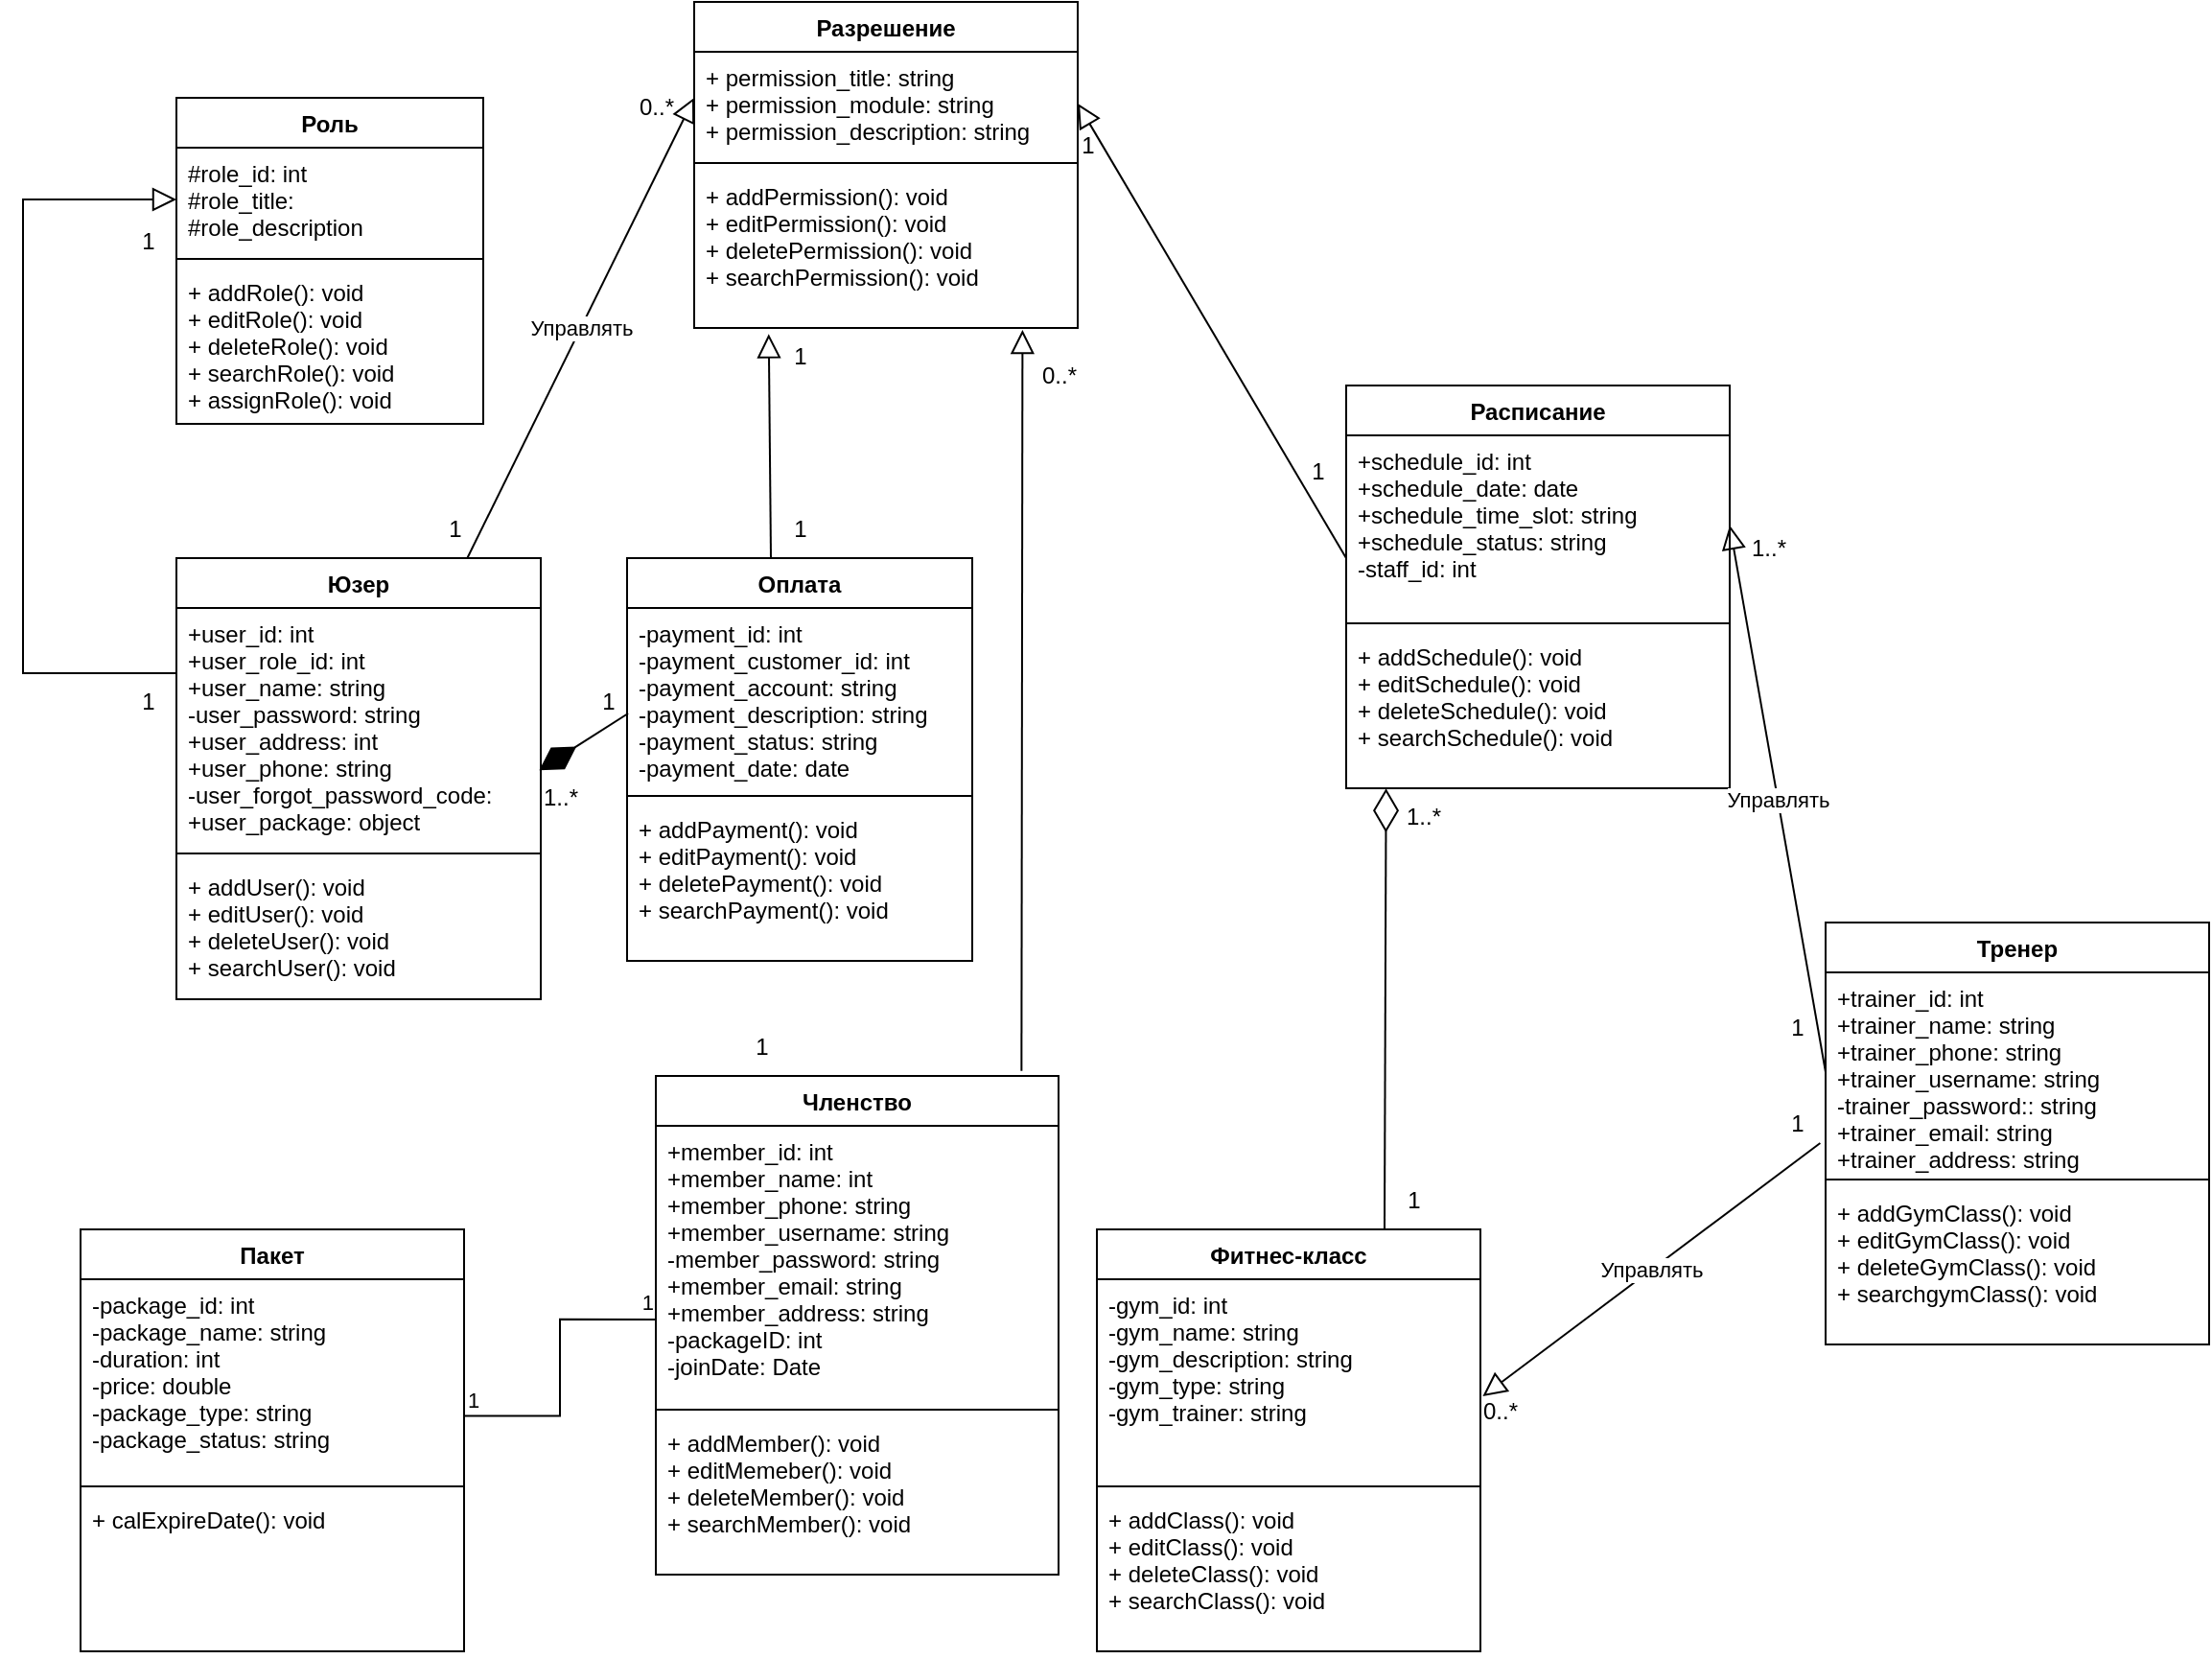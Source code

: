 <mxfile version="20.6.0" type="github" pages="2">
  <diagram id="WYeUHidmFiiZNaIuLNMJ" name="Class Diagram">
    <mxGraphModel dx="1038" dy="617" grid="1" gridSize="10" guides="1" tooltips="1" connect="1" arrows="1" fold="1" page="1" pageScale="1" pageWidth="1200" pageHeight="1000" math="0" shadow="0">
      <root>
        <mxCell id="0" />
        <mxCell id="1" parent="0" />
        <mxCell id="-pLYyJbbYM-8aUXMgN09-1" value="Роль" style="swimlane;fontStyle=1;align=center;verticalAlign=top;childLayout=stackLayout;horizontal=1;startSize=26;horizontalStack=0;resizeParent=1;resizeParentMax=0;resizeLast=0;collapsible=1;marginBottom=0;" parent="1" vertex="1">
          <mxGeometry x="120" y="100" width="160" height="170" as="geometry" />
        </mxCell>
        <mxCell id="-pLYyJbbYM-8aUXMgN09-2" value="#role_id: int&#xa;#role_title:&#xa;#role_description&#xa;" style="text;strokeColor=none;fillColor=none;align=left;verticalAlign=top;spacingLeft=4;spacingRight=4;overflow=hidden;rotatable=0;points=[[0,0.5],[1,0.5]];portConstraint=eastwest;" parent="-pLYyJbbYM-8aUXMgN09-1" vertex="1">
          <mxGeometry y="26" width="160" height="54" as="geometry" />
        </mxCell>
        <mxCell id="-pLYyJbbYM-8aUXMgN09-3" value="" style="line;strokeWidth=1;fillColor=none;align=left;verticalAlign=middle;spacingTop=-1;spacingLeft=3;spacingRight=3;rotatable=0;labelPosition=right;points=[];portConstraint=eastwest;strokeColor=inherit;" parent="-pLYyJbbYM-8aUXMgN09-1" vertex="1">
          <mxGeometry y="80" width="160" height="8" as="geometry" />
        </mxCell>
        <mxCell id="-pLYyJbbYM-8aUXMgN09-4" value="+ addRole(): void&#xa;+ editRole(): void&#xa;+ deleteRole(): void&#xa;+ searchRole(): void&#xa;+ assignRole(): void" style="text;strokeColor=none;fillColor=none;align=left;verticalAlign=top;spacingLeft=4;spacingRight=4;overflow=hidden;rotatable=0;points=[[0,0.5],[1,0.5]];portConstraint=eastwest;" parent="-pLYyJbbYM-8aUXMgN09-1" vertex="1">
          <mxGeometry y="88" width="160" height="82" as="geometry" />
        </mxCell>
        <mxCell id="-pLYyJbbYM-8aUXMgN09-5" value="Разрешение" style="swimlane;fontStyle=1;align=center;verticalAlign=top;childLayout=stackLayout;horizontal=1;startSize=26;horizontalStack=0;resizeParent=1;resizeParentMax=0;resizeLast=0;collapsible=1;marginBottom=0;" parent="1" vertex="1">
          <mxGeometry x="390" y="50" width="200" height="170" as="geometry" />
        </mxCell>
        <mxCell id="-pLYyJbbYM-8aUXMgN09-6" value="+ permission_title: string&#xa;+ permission_module: string&#xa;+ permission_description: string&#xa;" style="text;strokeColor=none;fillColor=none;align=left;verticalAlign=top;spacingLeft=4;spacingRight=4;overflow=hidden;rotatable=0;points=[[0,0.5],[1,0.5]];portConstraint=eastwest;" parent="-pLYyJbbYM-8aUXMgN09-5" vertex="1">
          <mxGeometry y="26" width="200" height="54" as="geometry" />
        </mxCell>
        <mxCell id="-pLYyJbbYM-8aUXMgN09-7" value="" style="line;strokeWidth=1;fillColor=none;align=left;verticalAlign=middle;spacingTop=-1;spacingLeft=3;spacingRight=3;rotatable=0;labelPosition=right;points=[];portConstraint=eastwest;strokeColor=inherit;" parent="-pLYyJbbYM-8aUXMgN09-5" vertex="1">
          <mxGeometry y="80" width="200" height="8" as="geometry" />
        </mxCell>
        <mxCell id="-pLYyJbbYM-8aUXMgN09-8" value="+ addPermission(): void&#xa;+ editPermission(): void&#xa;+ deletePermission(): void&#xa;+ searchPermission(): void" style="text;strokeColor=none;fillColor=none;align=left;verticalAlign=top;spacingLeft=4;spacingRight=4;overflow=hidden;rotatable=0;points=[[0,0.5],[1,0.5]];portConstraint=eastwest;" parent="-pLYyJbbYM-8aUXMgN09-5" vertex="1">
          <mxGeometry y="88" width="200" height="82" as="geometry" />
        </mxCell>
        <mxCell id="-pLYyJbbYM-8aUXMgN09-11" value="Управлять" style="endArrow=block;endFill=0;html=1;rounded=0;entryX=0;entryY=0.5;entryDx=0;entryDy=0;endSize=10;" parent="1" source="-pLYyJbbYM-8aUXMgN09-13" edge="1">
          <mxGeometry width="160" relative="1" as="geometry">
            <mxPoint x="310" y="450" as="sourcePoint" />
            <mxPoint x="390" y="100" as="targetPoint" />
            <Array as="points" />
          </mxGeometry>
        </mxCell>
        <mxCell id="-pLYyJbbYM-8aUXMgN09-13" value="Юзер" style="swimlane;fontStyle=1;align=center;verticalAlign=top;childLayout=stackLayout;horizontal=1;startSize=26;horizontalStack=0;resizeParent=1;resizeParentMax=0;resizeLast=0;collapsible=1;marginBottom=0;" parent="1" vertex="1">
          <mxGeometry x="120" y="340" width="190" height="230" as="geometry" />
        </mxCell>
        <mxCell id="-pLYyJbbYM-8aUXMgN09-14" value="+user_id: int&#xa;+user_role_id: int&#xa;+user_name: string&#xa;-user_password: string&#xa;+user_address: int&#xa;+user_phone: string&#xa;-user_forgot_password_code: &#xa;+user_package: object&#xa;" style="text;strokeColor=none;fillColor=none;align=left;verticalAlign=top;spacingLeft=4;spacingRight=4;overflow=hidden;rotatable=0;points=[[0,0.5],[1,0.5]];portConstraint=eastwest;" parent="-pLYyJbbYM-8aUXMgN09-13" vertex="1">
          <mxGeometry y="26" width="190" height="124" as="geometry" />
        </mxCell>
        <mxCell id="-pLYyJbbYM-8aUXMgN09-12" value="" style="endArrow=block;endFill=0;html=1;rounded=0;exitX=1;exitY=0.5;exitDx=0;exitDy=0;entryX=0;entryY=0.5;entryDx=0;entryDy=0;endSize=10;" parent="-pLYyJbbYM-8aUXMgN09-13" target="-pLYyJbbYM-8aUXMgN09-2" edge="1">
          <mxGeometry width="160" relative="1" as="geometry">
            <mxPoint y="60" as="sourcePoint" />
            <mxPoint x="100" y="-70" as="targetPoint" />
            <Array as="points">
              <mxPoint x="-80" y="60" />
              <mxPoint x="-80" y="-187" />
            </Array>
          </mxGeometry>
        </mxCell>
        <mxCell id="-pLYyJbbYM-8aUXMgN09-15" value="" style="line;strokeWidth=1;fillColor=none;align=left;verticalAlign=middle;spacingTop=-1;spacingLeft=3;spacingRight=3;rotatable=0;labelPosition=right;points=[];portConstraint=eastwest;strokeColor=inherit;" parent="-pLYyJbbYM-8aUXMgN09-13" vertex="1">
          <mxGeometry y="150" width="190" height="8" as="geometry" />
        </mxCell>
        <mxCell id="-pLYyJbbYM-8aUXMgN09-16" value="+ addUser(): void&#xa;+ editUser(): void&#xa;+ deleteUser(): void&#xa;+ searchUser(): void" style="text;strokeColor=none;fillColor=none;align=left;verticalAlign=top;spacingLeft=4;spacingRight=4;overflow=hidden;rotatable=0;points=[[0,0.5],[1,0.5]];portConstraint=eastwest;" parent="-pLYyJbbYM-8aUXMgN09-13" vertex="1">
          <mxGeometry y="158" width="190" height="72" as="geometry" />
        </mxCell>
        <mxCell id="NXQbgoOT6J30_Qj2V6Mh-7" value="Членство" style="swimlane;fontStyle=1;align=center;verticalAlign=top;childLayout=stackLayout;horizontal=1;startSize=26;horizontalStack=0;resizeParent=1;resizeParentMax=0;resizeLast=0;collapsible=1;marginBottom=0;" parent="1" vertex="1">
          <mxGeometry x="370" y="610" width="210" height="260" as="geometry" />
        </mxCell>
        <mxCell id="NXQbgoOT6J30_Qj2V6Mh-8" value="+member_id: int&#xa;+member_name: int&#xa;+member_phone: string&#xa;+member_username: string&#xa;-member_password: string&#xa;+member_email: string&#xa;+member_address: string &#xa;-packageID: int&#xa;-joinDate: Date" style="text;strokeColor=none;fillColor=none;align=left;verticalAlign=top;spacingLeft=4;spacingRight=4;overflow=hidden;rotatable=0;points=[[0,0.5],[1,0.5]];portConstraint=eastwest;" parent="NXQbgoOT6J30_Qj2V6Mh-7" vertex="1">
          <mxGeometry y="26" width="210" height="144" as="geometry" />
        </mxCell>
        <mxCell id="NXQbgoOT6J30_Qj2V6Mh-9" value="" style="line;strokeWidth=1;fillColor=none;align=left;verticalAlign=middle;spacingTop=-1;spacingLeft=3;spacingRight=3;rotatable=0;labelPosition=right;points=[];portConstraint=eastwest;strokeColor=inherit;" parent="NXQbgoOT6J30_Qj2V6Mh-7" vertex="1">
          <mxGeometry y="170" width="210" height="8" as="geometry" />
        </mxCell>
        <mxCell id="NXQbgoOT6J30_Qj2V6Mh-10" value="+ addMember(): void&#xa;+ editMemeber(): void&#xa;+ deleteMember(): void&#xa;+ searchMember(): void" style="text;strokeColor=none;fillColor=none;align=left;verticalAlign=top;spacingLeft=4;spacingRight=4;overflow=hidden;rotatable=0;points=[[0,0.5],[1,0.5]];portConstraint=eastwest;" parent="NXQbgoOT6J30_Qj2V6Mh-7" vertex="1">
          <mxGeometry y="178" width="210" height="82" as="geometry" />
        </mxCell>
        <mxCell id="NXQbgoOT6J30_Qj2V6Mh-12" value="Пакет" style="swimlane;fontStyle=1;align=center;verticalAlign=top;childLayout=stackLayout;horizontal=1;startSize=26;horizontalStack=0;resizeParent=1;resizeParentMax=0;resizeLast=0;collapsible=1;marginBottom=0;" parent="1" vertex="1">
          <mxGeometry x="70" y="690" width="200" height="220" as="geometry" />
        </mxCell>
        <mxCell id="NXQbgoOT6J30_Qj2V6Mh-13" value="-package_id: int&#xa;-package_name: string&#xa;-duration: int&#xa;-price: double&#xa;-package_type: string&#xa;-package_status: string" style="text;strokeColor=none;fillColor=none;align=left;verticalAlign=top;spacingLeft=4;spacingRight=4;overflow=hidden;rotatable=0;points=[[0,0.5],[1,0.5]];portConstraint=eastwest;" parent="NXQbgoOT6J30_Qj2V6Mh-12" vertex="1">
          <mxGeometry y="26" width="200" height="104" as="geometry" />
        </mxCell>
        <mxCell id="NXQbgoOT6J30_Qj2V6Mh-14" value="" style="line;strokeWidth=1;fillColor=none;align=left;verticalAlign=middle;spacingTop=-1;spacingLeft=3;spacingRight=3;rotatable=0;labelPosition=right;points=[];portConstraint=eastwest;strokeColor=inherit;" parent="NXQbgoOT6J30_Qj2V6Mh-12" vertex="1">
          <mxGeometry y="130" width="200" height="8" as="geometry" />
        </mxCell>
        <mxCell id="NXQbgoOT6J30_Qj2V6Mh-15" value="+ calExpireDate(): void" style="text;strokeColor=none;fillColor=none;align=left;verticalAlign=top;spacingLeft=4;spacingRight=4;overflow=hidden;rotatable=0;points=[[0,0.5],[1,0.5]];portConstraint=eastwest;" parent="NXQbgoOT6J30_Qj2V6Mh-12" vertex="1">
          <mxGeometry y="138" width="200" height="82" as="geometry" />
        </mxCell>
        <mxCell id="NXQbgoOT6J30_Qj2V6Mh-17" value="" style="endArrow=none;html=1;edgeStyle=orthogonalEdgeStyle;rounded=0;exitX=1;exitY=0.685;exitDx=0;exitDy=0;exitPerimeter=0;entryX=-0.002;entryY=0.701;entryDx=0;entryDy=0;entryPerimeter=0;" parent="1" source="NXQbgoOT6J30_Qj2V6Mh-13" target="NXQbgoOT6J30_Qj2V6Mh-8" edge="1">
          <mxGeometry relative="1" as="geometry">
            <mxPoint x="300" y="750" as="sourcePoint" />
            <mxPoint x="460" y="750" as="targetPoint" />
          </mxGeometry>
        </mxCell>
        <mxCell id="NXQbgoOT6J30_Qj2V6Mh-18" value="1" style="edgeLabel;resizable=0;html=1;align=left;verticalAlign=bottom;" parent="NXQbgoOT6J30_Qj2V6Mh-17" connectable="0" vertex="1">
          <mxGeometry x="-1" relative="1" as="geometry" />
        </mxCell>
        <mxCell id="NXQbgoOT6J30_Qj2V6Mh-19" value="1" style="edgeLabel;resizable=0;html=1;align=right;verticalAlign=bottom;" parent="NXQbgoOT6J30_Qj2V6Mh-17" connectable="0" vertex="1">
          <mxGeometry x="1" relative="1" as="geometry" />
        </mxCell>
        <mxCell id="NXQbgoOT6J30_Qj2V6Mh-20" value="" style="endArrow=block;endFill=0;html=1;rounded=0;exitX=0.908;exitY=-0.01;exitDx=0;exitDy=0;entryX=0.856;entryY=1.012;entryDx=0;entryDy=0;entryPerimeter=0;exitPerimeter=0;endSize=10;" parent="1" source="NXQbgoOT6J30_Qj2V6Mh-7" target="-pLYyJbbYM-8aUXMgN09-8" edge="1">
          <mxGeometry width="160" relative="1" as="geometry">
            <mxPoint x="360" y="450" as="sourcePoint" />
            <mxPoint x="520" y="450" as="targetPoint" />
          </mxGeometry>
        </mxCell>
        <mxCell id="NXQbgoOT6J30_Qj2V6Mh-21" value="Расписание" style="swimlane;fontStyle=1;align=center;verticalAlign=top;childLayout=stackLayout;horizontal=1;startSize=26;horizontalStack=0;resizeParent=1;resizeParentMax=0;resizeLast=0;collapsible=1;marginBottom=0;" parent="1" vertex="1">
          <mxGeometry x="730" y="250" width="200" height="210" as="geometry" />
        </mxCell>
        <mxCell id="NXQbgoOT6J30_Qj2V6Mh-22" value="+schedule_id: int&#xa;+schedule_date: date&#xa;+schedule_time_slot: string&#xa;+schedule_status: string&#xa;-staff_id: int" style="text;strokeColor=none;fillColor=none;align=left;verticalAlign=top;spacingLeft=4;spacingRight=4;overflow=hidden;rotatable=0;points=[[0,0.5],[1,0.5]];portConstraint=eastwest;" parent="NXQbgoOT6J30_Qj2V6Mh-21" vertex="1">
          <mxGeometry y="26" width="200" height="94" as="geometry" />
        </mxCell>
        <mxCell id="NXQbgoOT6J30_Qj2V6Mh-23" value="" style="line;strokeWidth=1;fillColor=none;align=left;verticalAlign=middle;spacingTop=-1;spacingLeft=3;spacingRight=3;rotatable=0;labelPosition=right;points=[];portConstraint=eastwest;strokeColor=inherit;" parent="NXQbgoOT6J30_Qj2V6Mh-21" vertex="1">
          <mxGeometry y="120" width="200" height="8" as="geometry" />
        </mxCell>
        <mxCell id="NXQbgoOT6J30_Qj2V6Mh-24" value="+ addSchedule(): void&#xa;+ editSchedule(): void&#xa;+ deleteSchedule(): void&#xa;+ searchSchedule(): void" style="text;strokeColor=none;fillColor=none;align=left;verticalAlign=top;spacingLeft=4;spacingRight=4;overflow=hidden;rotatable=0;points=[[0,0.5],[1,0.5]];portConstraint=eastwest;" parent="NXQbgoOT6J30_Qj2V6Mh-21" vertex="1">
          <mxGeometry y="128" width="200" height="82" as="geometry" />
        </mxCell>
        <mxCell id="NXQbgoOT6J30_Qj2V6Mh-30" value="Фитнес-класс" style="swimlane;fontStyle=1;align=center;verticalAlign=top;childLayout=stackLayout;horizontal=1;startSize=26;horizontalStack=0;resizeParent=1;resizeParentMax=0;resizeLast=0;collapsible=1;marginBottom=0;" parent="1" vertex="1">
          <mxGeometry x="600" y="690" width="200" height="220" as="geometry" />
        </mxCell>
        <mxCell id="NXQbgoOT6J30_Qj2V6Mh-31" value="-gym_id: int&#xa;-gym_name: string&#xa;-gym_description: string&#xa;-gym_type: string&#xa;-gym_trainer: string" style="text;strokeColor=none;fillColor=none;align=left;verticalAlign=top;spacingLeft=4;spacingRight=4;overflow=hidden;rotatable=0;points=[[0,0.5],[1,0.5]];portConstraint=eastwest;" parent="NXQbgoOT6J30_Qj2V6Mh-30" vertex="1">
          <mxGeometry y="26" width="200" height="104" as="geometry" />
        </mxCell>
        <mxCell id="NXQbgoOT6J30_Qj2V6Mh-32" value="" style="line;strokeWidth=1;fillColor=none;align=left;verticalAlign=middle;spacingTop=-1;spacingLeft=3;spacingRight=3;rotatable=0;labelPosition=right;points=[];portConstraint=eastwest;strokeColor=inherit;" parent="NXQbgoOT6J30_Qj2V6Mh-30" vertex="1">
          <mxGeometry y="130" width="200" height="8" as="geometry" />
        </mxCell>
        <mxCell id="NXQbgoOT6J30_Qj2V6Mh-33" value="+ addClass(): void&#xa;+ editClass(): void&#xa;+ deleteClass(): void&#xa;+ searchClass(): void" style="text;strokeColor=none;fillColor=none;align=left;verticalAlign=top;spacingLeft=4;spacingRight=4;overflow=hidden;rotatable=0;points=[[0,0.5],[1,0.5]];portConstraint=eastwest;" parent="NXQbgoOT6J30_Qj2V6Mh-30" vertex="1">
          <mxGeometry y="138" width="200" height="82" as="geometry" />
        </mxCell>
        <mxCell id="NXQbgoOT6J30_Qj2V6Mh-35" value="Оплата" style="swimlane;fontStyle=1;align=center;verticalAlign=top;childLayout=stackLayout;horizontal=1;startSize=26;horizontalStack=0;resizeParent=1;resizeParentMax=0;resizeLast=0;collapsible=1;marginBottom=0;" parent="1" vertex="1">
          <mxGeometry x="355" y="340" width="180" height="210" as="geometry" />
        </mxCell>
        <mxCell id="NXQbgoOT6J30_Qj2V6Mh-36" value="-payment_id: int&#xa;-payment_customer_id: int&#xa;-payment_account: string&#xa;-payment_description: string&#xa;-payment_status: string&#xa;-payment_date: date" style="text;strokeColor=none;fillColor=none;align=left;verticalAlign=top;spacingLeft=4;spacingRight=4;overflow=hidden;rotatable=0;points=[[0,0.5],[1,0.5]];portConstraint=eastwest;" parent="NXQbgoOT6J30_Qj2V6Mh-35" vertex="1">
          <mxGeometry y="26" width="180" height="94" as="geometry" />
        </mxCell>
        <mxCell id="NXQbgoOT6J30_Qj2V6Mh-37" value="" style="line;strokeWidth=1;fillColor=none;align=left;verticalAlign=middle;spacingTop=-1;spacingLeft=3;spacingRight=3;rotatable=0;labelPosition=right;points=[];portConstraint=eastwest;strokeColor=inherit;" parent="NXQbgoOT6J30_Qj2V6Mh-35" vertex="1">
          <mxGeometry y="120" width="180" height="8" as="geometry" />
        </mxCell>
        <mxCell id="NXQbgoOT6J30_Qj2V6Mh-38" value="+ addPayment(): void&#xa;+ editPayment(): void&#xa;+ deletePayment(): void&#xa;+ searchPayment(): void" style="text;strokeColor=none;fillColor=none;align=left;verticalAlign=top;spacingLeft=4;spacingRight=4;overflow=hidden;rotatable=0;points=[[0,0.5],[1,0.5]];portConstraint=eastwest;" parent="NXQbgoOT6J30_Qj2V6Mh-35" vertex="1">
          <mxGeometry y="128" width="180" height="82" as="geometry" />
        </mxCell>
        <mxCell id="NXQbgoOT6J30_Qj2V6Mh-39" value="" style="endArrow=block;endFill=0;html=1;rounded=0;entryX=1;entryY=0.5;entryDx=0;entryDy=0;exitX=0;exitY=0.681;exitDx=0;exitDy=0;exitPerimeter=0;endSize=10;" parent="1" source="NXQbgoOT6J30_Qj2V6Mh-22" target="-pLYyJbbYM-8aUXMgN09-6" edge="1">
          <mxGeometry width="160" relative="1" as="geometry">
            <mxPoint x="710" y="200" as="sourcePoint" />
            <mxPoint x="640" y="350" as="targetPoint" />
          </mxGeometry>
        </mxCell>
        <mxCell id="NXQbgoOT6J30_Qj2V6Mh-40" value="Тренер" style="swimlane;fontStyle=1;align=center;verticalAlign=top;childLayout=stackLayout;horizontal=1;startSize=26;horizontalStack=0;resizeParent=1;resizeParentMax=0;resizeLast=0;collapsible=1;marginBottom=0;" parent="1" vertex="1">
          <mxGeometry x="980" y="530" width="200" height="220" as="geometry" />
        </mxCell>
        <mxCell id="NXQbgoOT6J30_Qj2V6Mh-41" value="+trainer_id: int&#xa;+trainer_name: string&#xa;+trainer_phone: string&#xa;+trainer_username: string&#xa;-trainer_password:: string&#xa;+trainer_email: string&#xa;+trainer_address: string" style="text;strokeColor=none;fillColor=none;align=left;verticalAlign=top;spacingLeft=4;spacingRight=4;overflow=hidden;rotatable=0;points=[[0,0.5],[1,0.5]];portConstraint=eastwest;" parent="NXQbgoOT6J30_Qj2V6Mh-40" vertex="1">
          <mxGeometry y="26" width="200" height="104" as="geometry" />
        </mxCell>
        <mxCell id="NXQbgoOT6J30_Qj2V6Mh-42" value="" style="line;strokeWidth=1;fillColor=none;align=left;verticalAlign=middle;spacingTop=-1;spacingLeft=3;spacingRight=3;rotatable=0;labelPosition=right;points=[];portConstraint=eastwest;strokeColor=inherit;" parent="NXQbgoOT6J30_Qj2V6Mh-40" vertex="1">
          <mxGeometry y="130" width="200" height="8" as="geometry" />
        </mxCell>
        <mxCell id="NXQbgoOT6J30_Qj2V6Mh-43" value="+ addGymClass(): void&#xa;+ editGymClass(): void&#xa;+ deleteGymClass(): void&#xa;+ searchgymClass(): void" style="text;strokeColor=none;fillColor=none;align=left;verticalAlign=top;spacingLeft=4;spacingRight=4;overflow=hidden;rotatable=0;points=[[0,0.5],[1,0.5]];portConstraint=eastwest;" parent="NXQbgoOT6J30_Qj2V6Mh-40" vertex="1">
          <mxGeometry y="138" width="200" height="82" as="geometry" />
        </mxCell>
        <mxCell id="NXQbgoOT6J30_Qj2V6Mh-44" value="Управлять" style="endArrow=block;endFill=0;html=1;rounded=0;exitX=0;exitY=0.5;exitDx=0;exitDy=0;endSize=10;entryX=1;entryY=0.5;entryDx=0;entryDy=0;" parent="1" source="NXQbgoOT6J30_Qj2V6Mh-41" target="NXQbgoOT6J30_Qj2V6Mh-22" edge="1">
          <mxGeometry width="160" relative="1" as="geometry">
            <mxPoint x="470" y="650" as="sourcePoint" />
            <mxPoint x="940" y="320" as="targetPoint" />
          </mxGeometry>
        </mxCell>
        <mxCell id="NXQbgoOT6J30_Qj2V6Mh-45" value="Управлять" style="endArrow=block;endFill=0;html=1;rounded=0;exitX=-0.014;exitY=0.856;exitDx=0;exitDy=0;exitPerimeter=0;entryX=1.006;entryY=0.587;entryDx=0;entryDy=0;entryPerimeter=0;endSize=10;" parent="1" source="NXQbgoOT6J30_Qj2V6Mh-41" target="NXQbgoOT6J30_Qj2V6Mh-31" edge="1">
          <mxGeometry width="160" relative="1" as="geometry">
            <mxPoint x="470" y="650" as="sourcePoint" />
            <mxPoint x="630" y="650" as="targetPoint" />
          </mxGeometry>
        </mxCell>
        <mxCell id="NXQbgoOT6J30_Qj2V6Mh-46" value="1" style="text;html=1;resizable=0;autosize=1;align=center;verticalAlign=middle;points=[];fillColor=none;strokeColor=none;rounded=0;" parent="1" vertex="1">
          <mxGeometry x="950" y="570" width="30" height="30" as="geometry" />
        </mxCell>
        <mxCell id="NXQbgoOT6J30_Qj2V6Mh-47" value="0..*" style="text;html=1;resizable=0;autosize=1;align=center;verticalAlign=middle;points=[];fillColor=none;strokeColor=none;rounded=0;" parent="1" vertex="1">
          <mxGeometry x="790" y="770" width="40" height="30" as="geometry" />
        </mxCell>
        <mxCell id="NXQbgoOT6J30_Qj2V6Mh-48" value="1" style="text;html=1;resizable=0;autosize=1;align=center;verticalAlign=middle;points=[];fillColor=none;strokeColor=none;rounded=0;" parent="1" vertex="1">
          <mxGeometry x="950" y="620" width="30" height="30" as="geometry" />
        </mxCell>
        <mxCell id="NXQbgoOT6J30_Qj2V6Mh-49" value="1..*" style="text;html=1;resizable=0;autosize=1;align=center;verticalAlign=middle;points=[];fillColor=none;strokeColor=none;rounded=0;" parent="1" vertex="1">
          <mxGeometry x="930" y="320" width="40" height="30" as="geometry" />
        </mxCell>
        <mxCell id="NXQbgoOT6J30_Qj2V6Mh-50" value="1" style="text;html=1;resizable=0;autosize=1;align=center;verticalAlign=middle;points=[];fillColor=none;strokeColor=none;rounded=0;" parent="1" vertex="1">
          <mxGeometry x="750" y="660" width="30" height="30" as="geometry" />
        </mxCell>
        <mxCell id="NXQbgoOT6J30_Qj2V6Mh-51" value="1..*" style="text;html=1;resizable=0;autosize=1;align=center;verticalAlign=middle;points=[];fillColor=none;strokeColor=none;rounded=0;" parent="1" vertex="1">
          <mxGeometry x="750" y="460" width="40" height="30" as="geometry" />
        </mxCell>
        <mxCell id="NXQbgoOT6J30_Qj2V6Mh-52" value="1" style="text;html=1;resizable=0;autosize=1;align=center;verticalAlign=middle;points=[];fillColor=none;strokeColor=none;rounded=0;" parent="1" vertex="1">
          <mxGeometry x="250" y="310" width="30" height="30" as="geometry" />
        </mxCell>
        <mxCell id="NXQbgoOT6J30_Qj2V6Mh-53" value="0..*" style="text;html=1;resizable=0;autosize=1;align=center;verticalAlign=middle;points=[];fillColor=none;strokeColor=none;rounded=0;" parent="1" vertex="1">
          <mxGeometry x="350" y="90" width="40" height="30" as="geometry" />
        </mxCell>
        <mxCell id="NXQbgoOT6J30_Qj2V6Mh-54" value="1" style="text;html=1;resizable=0;autosize=1;align=center;verticalAlign=middle;points=[];fillColor=none;strokeColor=none;rounded=0;" parent="1" vertex="1">
          <mxGeometry x="90" y="400" width="30" height="30" as="geometry" />
        </mxCell>
        <mxCell id="NXQbgoOT6J30_Qj2V6Mh-55" value="1" style="text;html=1;resizable=0;autosize=1;align=center;verticalAlign=middle;points=[];fillColor=none;strokeColor=none;rounded=0;" parent="1" vertex="1">
          <mxGeometry x="90" y="160" width="30" height="30" as="geometry" />
        </mxCell>
        <mxCell id="NXQbgoOT6J30_Qj2V6Mh-56" value="1" style="text;html=1;resizable=0;autosize=1;align=center;verticalAlign=middle;points=[];fillColor=none;strokeColor=none;rounded=0;" parent="1" vertex="1">
          <mxGeometry x="410" y="580" width="30" height="30" as="geometry" />
        </mxCell>
        <mxCell id="NXQbgoOT6J30_Qj2V6Mh-57" value="1" style="text;html=1;resizable=0;autosize=1;align=center;verticalAlign=middle;points=[];fillColor=none;strokeColor=none;rounded=0;" parent="1" vertex="1">
          <mxGeometry x="430" y="310" width="30" height="30" as="geometry" />
        </mxCell>
        <mxCell id="NXQbgoOT6J30_Qj2V6Mh-58" value="0..*" style="text;html=1;resizable=0;autosize=1;align=center;verticalAlign=middle;points=[];fillColor=none;strokeColor=none;rounded=0;" parent="1" vertex="1">
          <mxGeometry x="560" y="230" width="40" height="30" as="geometry" />
        </mxCell>
        <mxCell id="NXQbgoOT6J30_Qj2V6Mh-59" value="1" style="text;html=1;resizable=0;autosize=1;align=center;verticalAlign=middle;points=[];fillColor=none;strokeColor=none;rounded=0;" parent="1" vertex="1">
          <mxGeometry x="700" y="280" width="30" height="30" as="geometry" />
        </mxCell>
        <mxCell id="NXQbgoOT6J30_Qj2V6Mh-60" value="1" style="text;html=1;resizable=0;autosize=1;align=center;verticalAlign=middle;points=[];fillColor=none;strokeColor=none;rounded=0;" parent="1" vertex="1">
          <mxGeometry x="580" y="110" width="30" height="30" as="geometry" />
        </mxCell>
        <mxCell id="NXQbgoOT6J30_Qj2V6Mh-61" value="" style="endArrow=diamondThin;endFill=0;html=1;rounded=0;exitX=0.75;exitY=0;exitDx=0;exitDy=0;endSize=20;entryX=0.104;entryY=1.002;entryDx=0;entryDy=0;entryPerimeter=0;" parent="1" source="NXQbgoOT6J30_Qj2V6Mh-30" target="NXQbgoOT6J30_Qj2V6Mh-24" edge="1">
          <mxGeometry width="160" relative="1" as="geometry">
            <mxPoint x="480" y="550" as="sourcePoint" />
            <mxPoint x="640" y="600" as="targetPoint" />
            <Array as="points" />
          </mxGeometry>
        </mxCell>
        <mxCell id="NXQbgoOT6J30_Qj2V6Mh-63" value="" style="endArrow=diamondThin;endFill=1;endSize=20;html=1;rounded=0;entryX=0.996;entryY=0.682;entryDx=0;entryDy=0;entryPerimeter=0;exitX=0.003;exitY=0.585;exitDx=0;exitDy=0;exitPerimeter=0;" parent="1" source="NXQbgoOT6J30_Qj2V6Mh-36" target="-pLYyJbbYM-8aUXMgN09-14" edge="1">
          <mxGeometry width="160" relative="1" as="geometry">
            <mxPoint x="340" y="430" as="sourcePoint" />
            <mxPoint x="640" y="460" as="targetPoint" />
          </mxGeometry>
        </mxCell>
        <mxCell id="NXQbgoOT6J30_Qj2V6Mh-65" value="" style="endArrow=block;endFill=0;html=1;rounded=0;entryX=-0.037;entryY=0.106;entryDx=0;entryDy=0;entryPerimeter=0;endSize=10;" parent="1" target="NXQbgoOT6J30_Qj2V6Mh-66" edge="1">
          <mxGeometry width="160" relative="1" as="geometry">
            <mxPoint x="430" y="340" as="sourcePoint" />
            <mxPoint x="470" y="150" as="targetPoint" />
          </mxGeometry>
        </mxCell>
        <mxCell id="NXQbgoOT6J30_Qj2V6Mh-66" value="1" style="text;html=1;resizable=0;autosize=1;align=center;verticalAlign=middle;points=[];fillColor=none;strokeColor=none;rounded=0;" parent="1" vertex="1">
          <mxGeometry x="430" y="220" width="30" height="30" as="geometry" />
        </mxCell>
        <mxCell id="QWNaYnXoP8WtqLhafoQ0-1" value="1" style="text;html=1;resizable=0;autosize=1;align=center;verticalAlign=middle;points=[];fillColor=none;strokeColor=none;rounded=0;" parent="1" vertex="1">
          <mxGeometry x="330" y="400" width="30" height="30" as="geometry" />
        </mxCell>
        <mxCell id="QWNaYnXoP8WtqLhafoQ0-2" value="1..*" style="text;html=1;resizable=0;autosize=1;align=center;verticalAlign=middle;points=[];fillColor=none;strokeColor=none;rounded=0;" parent="1" vertex="1">
          <mxGeometry x="300" y="450" width="40" height="30" as="geometry" />
        </mxCell>
      </root>
    </mxGraphModel>
  </diagram>
  <diagram id="uwozWKPzrJn6WaG8PIqu" name="Use-case Diagram">
    <mxGraphModel dx="1483" dy="881" grid="1" gridSize="10" guides="1" tooltips="1" connect="1" arrows="1" fold="1" page="1" pageScale="1" pageWidth="1200" pageHeight="1000" math="0" shadow="0">
      <root>
        <mxCell id="0" />
        <mxCell id="1" parent="0" />
        <mxCell id="u2ZrrxIaHKpuG_xrhYa_-1" value="Системный Администратор" style="shape=umlActor;verticalLabelPosition=bottom;verticalAlign=top;html=1;fontSize=14;" parent="1" vertex="1">
          <mxGeometry x="90" y="250" width="30" height="60" as="geometry" />
        </mxCell>
        <mxCell id="u2ZrrxIaHKpuG_xrhYa_-2" value="&lt;font style=&quot;font-size: 14px;&quot;&gt;Системный Пользователь&lt;/font&gt;" style="shape=umlActor;verticalLabelPosition=bottom;verticalAlign=top;html=1;" parent="1" vertex="1">
          <mxGeometry x="90" y="570" width="30" height="60" as="geometry" />
        </mxCell>
        <mxCell id="u2ZrrxIaHKpuG_xrhYa_-8" value="&lt;font style=&quot;font-size: 14px;&quot;&gt;Gym System Management&lt;/font&gt;" style="shape=umlFrame;whiteSpace=wrap;html=1;width=110;height=40;" parent="1" vertex="1">
          <mxGeometry x="230" y="80" width="800" height="770" as="geometry" />
        </mxCell>
        <mxCell id="u2ZrrxIaHKpuG_xrhYa_-9" value="Тренер" style="shape=umlActor;verticalLabelPosition=bottom;verticalAlign=top;html=1;fontSize=14;" parent="1" vertex="1">
          <mxGeometry x="1140" y="240" width="30" height="60" as="geometry" />
        </mxCell>
        <mxCell id="u2ZrrxIaHKpuG_xrhYa_-10" value="Члены" style="shape=umlActor;verticalLabelPosition=bottom;verticalAlign=top;html=1;fontSize=14;" parent="1" vertex="1">
          <mxGeometry x="1150" y="510" width="30" height="60" as="geometry" />
        </mxCell>
        <mxCell id="u2ZrrxIaHKpuG_xrhYa_-16" value="управлять пользователями и всеми функциями приложения" style="ellipse;whiteSpace=wrap;html=1;fontSize=14;" parent="1" vertex="1">
          <mxGeometry x="280" y="160" width="250" height="50" as="geometry" />
        </mxCell>
        <mxCell id="u2ZrrxIaHKpuG_xrhYa_-17" value="управлять тренажерами и продуктами" style="ellipse;whiteSpace=wrap;html=1;fontSize=14;" parent="1" vertex="1">
          <mxGeometry x="280" y="220" width="260" height="50" as="geometry" />
        </mxCell>
        <mxCell id="u2ZrrxIaHKpuG_xrhYa_-18" value="Управлять статьями на тему фитнеса" style="ellipse;whiteSpace=wrap;html=1;fontSize=14;" parent="1" vertex="1">
          <mxGeometry x="290" y="280" width="260" height="50" as="geometry" />
        </mxCell>
        <mxCell id="u2ZrrxIaHKpuG_xrhYa_-19" value="вход и выход из системы" style="ellipse;whiteSpace=wrap;html=1;fontSize=14;" parent="1" vertex="1">
          <mxGeometry x="490" y="340" width="260" height="50" as="geometry" />
        </mxCell>
        <mxCell id="u2ZrrxIaHKpuG_xrhYa_-20" value="обновить личную информацию" style="ellipse;whiteSpace=wrap;html=1;fontSize=14;" parent="1" vertex="1">
          <mxGeometry x="490" y="400" width="260" height="50" as="geometry" />
        </mxCell>
        <mxCell id="u2ZrrxIaHKpuG_xrhYa_-21" value="проводить платежи по системе" style="ellipse;whiteSpace=wrap;html=1;fontSize=14;" parent="1" vertex="1">
          <mxGeometry x="490" y="460" width="260" height="50" as="geometry" />
        </mxCell>
        <mxCell id="u2ZrrxIaHKpuG_xrhYa_-22" value="управлять пакетом" style="ellipse;whiteSpace=wrap;html=1;fontSize=14;" parent="1" vertex="1">
          <mxGeometry x="280" y="550" width="260" height="50" as="geometry" />
        </mxCell>
        <mxCell id="u2ZrrxIaHKpuG_xrhYa_-23" value="управлять участниками в классе физкультуры" style="ellipse;whiteSpace=wrap;html=1;fontSize=14;" parent="1" vertex="1">
          <mxGeometry x="280" y="610" width="260" height="50" as="geometry" />
        </mxCell>
        <mxCell id="u2ZrrxIaHKpuG_xrhYa_-24" value="управлять всеми сменами и графиками тренажерного зала" style="ellipse;whiteSpace=wrap;html=1;fontSize=14;" parent="1" vertex="1">
          <mxGeometry x="280" y="680" width="260" height="50" as="geometry" />
        </mxCell>
        <mxCell id="u2ZrrxIaHKpuG_xrhYa_-25" value="создать расписание" style="ellipse;whiteSpace=wrap;html=1;fontSize=14;" parent="1" vertex="1">
          <mxGeometry x="750" y="160" width="260" height="50" as="geometry" />
        </mxCell>
        <mxCell id="u2ZrrxIaHKpuG_xrhYa_-26" value="создать график диеты" style="ellipse;whiteSpace=wrap;html=1;fontSize=14;" parent="1" vertex="1">
          <mxGeometry x="750" y="220" width="260" height="50" as="geometry" />
        </mxCell>
        <mxCell id="u2ZrrxIaHKpuG_xrhYa_-27" value="сделать отчет для настройки планов" style="ellipse;whiteSpace=wrap;html=1;fontSize=14;" parent="1" vertex="1">
          <mxGeometry x="750" y="280" width="260" height="50" as="geometry" />
        </mxCell>
        <mxCell id="u2ZrrxIaHKpuG_xrhYa_-28" value="найти и записаться на физкультуру" style="ellipse;whiteSpace=wrap;html=1;fontSize=14;" parent="1" vertex="1">
          <mxGeometry x="750" y="550" width="260" height="50" as="geometry" />
        </mxCell>
        <mxCell id="u2ZrrxIaHKpuG_xrhYa_-29" value="подать заявку на членство" style="ellipse;whiteSpace=wrap;html=1;fontSize=14;" parent="1" vertex="1">
          <mxGeometry x="750" y="610" width="260" height="50" as="geometry" />
        </mxCell>
        <mxCell id="u2ZrrxIaHKpuG_xrhYa_-30" value="посмотреть собственный план тренировок" style="ellipse;whiteSpace=wrap;html=1;fontSize=14;" parent="1" vertex="1">
          <mxGeometry x="760" y="670" width="260" height="50" as="geometry" />
        </mxCell>
        <mxCell id="u2ZrrxIaHKpuG_xrhYa_-31" value="&amp;lt;&amp;lt;include&amp;gt;&amp;gt;" style="endArrow=open;endSize=12;dashed=1;html=1;rounded=0;fontSize=14;entryX=0;entryY=0.5;entryDx=0;entryDy=0;" parent="1" target="u2ZrrxIaHKpuG_xrhYa_-25" edge="1">
          <mxGeometry x="-0.091" width="160" relative="1" as="geometry">
            <mxPoint x="530" y="184.5" as="sourcePoint" />
            <mxPoint x="690" y="184.5" as="targetPoint" />
            <mxPoint as="offset" />
          </mxGeometry>
        </mxCell>
        <mxCell id="u2ZrrxIaHKpuG_xrhYa_-32" value="&amp;lt;&amp;lt;include&amp;gt;&amp;gt;" style="endArrow=open;endSize=12;dashed=1;html=1;rounded=0;fontSize=14;entryX=0;entryY=0.5;entryDx=0;entryDy=0;exitX=0.987;exitY=0.66;exitDx=0;exitDy=0;exitPerimeter=0;" parent="1" source="u2ZrrxIaHKpuG_xrhYa_-16" target="u2ZrrxIaHKpuG_xrhYa_-26" edge="1">
          <mxGeometry x="-0.091" width="160" relative="1" as="geometry">
            <mxPoint x="540" y="194.5" as="sourcePoint" />
            <mxPoint x="760" y="195" as="targetPoint" />
            <mxPoint as="offset" />
          </mxGeometry>
        </mxCell>
        <mxCell id="u2ZrrxIaHKpuG_xrhYa_-33" value="&amp;lt;&amp;lt;include&amp;gt;&amp;gt;" style="endArrow=open;endSize=12;dashed=1;html=1;rounded=0;fontSize=14;entryX=0;entryY=0.5;entryDx=0;entryDy=0;exitX=0.962;exitY=0.756;exitDx=0;exitDy=0;exitPerimeter=0;" parent="1" source="u2ZrrxIaHKpuG_xrhYa_-16" target="u2ZrrxIaHKpuG_xrhYa_-27" edge="1">
          <mxGeometry x="-0.091" width="160" relative="1" as="geometry">
            <mxPoint x="550" y="204.5" as="sourcePoint" />
            <mxPoint x="770" y="205" as="targetPoint" />
            <mxPoint as="offset" />
          </mxGeometry>
        </mxCell>
        <mxCell id="pgdrck2Fgos7qRkNzWgf-1" value="" style="endArrow=none;endFill=0;endSize=12;html=1;rounded=0;fontSize=13;entryX=0;entryY=0.5;entryDx=0;entryDy=0;" edge="1" parent="1" target="u2ZrrxIaHKpuG_xrhYa_-16">
          <mxGeometry width="160" relative="1" as="geometry">
            <mxPoint x="120" y="280" as="sourcePoint" />
            <mxPoint x="280" y="220" as="targetPoint" />
          </mxGeometry>
        </mxCell>
        <mxCell id="pgdrck2Fgos7qRkNzWgf-2" value="" style="endArrow=none;endFill=0;endSize=12;html=1;rounded=0;fontSize=13;entryX=0;entryY=0.5;entryDx=0;entryDy=0;" edge="1" parent="1" target="u2ZrrxIaHKpuG_xrhYa_-17">
          <mxGeometry width="160" relative="1" as="geometry">
            <mxPoint x="120" y="280" as="sourcePoint" />
            <mxPoint x="290" y="195" as="targetPoint" />
          </mxGeometry>
        </mxCell>
        <mxCell id="pgdrck2Fgos7qRkNzWgf-3" value="extend" style="html=1;verticalAlign=bottom;endArrow=open;dashed=1;endSize=8;rounded=0;fontSize=13;exitX=0.057;exitY=0.765;exitDx=0;exitDy=0;entryX=0.945;entryY=0.76;entryDx=0;entryDy=0;entryPerimeter=0;exitPerimeter=0;" edge="1" parent="1" source="u2ZrrxIaHKpuG_xrhYa_-27" target="u2ZrrxIaHKpuG_xrhYa_-17">
          <mxGeometry relative="1" as="geometry">
            <mxPoint x="650" y="400" as="sourcePoint" />
            <mxPoint x="570" y="400" as="targetPoint" />
          </mxGeometry>
        </mxCell>
        <mxCell id="pgdrck2Fgos7qRkNzWgf-4" value="" style="endArrow=none;endFill=0;endSize=12;html=1;rounded=0;fontSize=13;entryX=0;entryY=0.5;entryDx=0;entryDy=0;" edge="1" parent="1" target="u2ZrrxIaHKpuG_xrhYa_-18">
          <mxGeometry width="160" relative="1" as="geometry">
            <mxPoint x="120" y="280" as="sourcePoint" />
            <mxPoint x="290" y="255" as="targetPoint" />
          </mxGeometry>
        </mxCell>
        <mxCell id="pgdrck2Fgos7qRkNzWgf-5" value="" style="endArrow=none;endFill=0;endSize=12;html=1;rounded=0;fontSize=13;entryX=1;entryY=0.5;entryDx=0;entryDy=0;" edge="1" parent="1" target="u2ZrrxIaHKpuG_xrhYa_-25">
          <mxGeometry width="160" relative="1" as="geometry">
            <mxPoint x="1130" y="320" as="sourcePoint" />
            <mxPoint x="300" y="265" as="targetPoint" />
          </mxGeometry>
        </mxCell>
        <mxCell id="pgdrck2Fgos7qRkNzWgf-6" value="" style="endArrow=none;endFill=0;endSize=12;html=1;rounded=0;fontSize=13;entryX=1;entryY=0.5;entryDx=0;entryDy=0;" edge="1" parent="1" target="u2ZrrxIaHKpuG_xrhYa_-26">
          <mxGeometry width="160" relative="1" as="geometry">
            <mxPoint x="1130" y="320" as="sourcePoint" />
            <mxPoint x="1000" y="190" as="targetPoint" />
          </mxGeometry>
        </mxCell>
        <mxCell id="pgdrck2Fgos7qRkNzWgf-8" value="" style="endArrow=none;endFill=0;endSize=12;html=1;rounded=0;fontSize=13;entryX=1;entryY=0.5;entryDx=0;entryDy=0;" edge="1" parent="1" target="u2ZrrxIaHKpuG_xrhYa_-27">
          <mxGeometry width="160" relative="1" as="geometry">
            <mxPoint x="1130" y="320" as="sourcePoint" />
            <mxPoint x="330" y="295" as="targetPoint" />
          </mxGeometry>
        </mxCell>
        <mxCell id="pgdrck2Fgos7qRkNzWgf-9" value="" style="endArrow=none;endFill=0;endSize=12;html=1;rounded=0;fontSize=13;entryX=0;entryY=0.5;entryDx=0;entryDy=0;" edge="1" parent="1" target="u2ZrrxIaHKpuG_xrhYa_-19">
          <mxGeometry width="160" relative="1" as="geometry">
            <mxPoint x="120" y="280" as="sourcePoint" />
            <mxPoint x="290" y="315" as="targetPoint" />
          </mxGeometry>
        </mxCell>
        <mxCell id="pgdrck2Fgos7qRkNzWgf-10" value="" style="endArrow=none;endFill=0;endSize=12;html=1;rounded=0;fontSize=13;entryX=0;entryY=0.5;entryDx=0;entryDy=0;" edge="1" parent="1" target="u2ZrrxIaHKpuG_xrhYa_-20">
          <mxGeometry width="160" relative="1" as="geometry">
            <mxPoint x="120" y="280" as="sourcePoint" />
            <mxPoint x="500" y="375" as="targetPoint" />
          </mxGeometry>
        </mxCell>
        <mxCell id="pgdrck2Fgos7qRkNzWgf-11" value="" style="endArrow=none;endFill=0;endSize=12;html=1;rounded=0;fontSize=13;entryX=0;entryY=0.5;entryDx=0;entryDy=0;" edge="1" parent="1" target="u2ZrrxIaHKpuG_xrhYa_-21">
          <mxGeometry width="160" relative="1" as="geometry">
            <mxPoint x="120" y="280" as="sourcePoint" />
            <mxPoint x="510" y="385" as="targetPoint" />
          </mxGeometry>
        </mxCell>
        <mxCell id="pgdrck2Fgos7qRkNzWgf-13" value="" style="endArrow=none;endFill=0;endSize=12;html=1;rounded=0;fontSize=13;entryX=0;entryY=0.5;entryDx=0;entryDy=0;" edge="1" parent="1" target="u2ZrrxIaHKpuG_xrhYa_-19">
          <mxGeometry width="160" relative="1" as="geometry">
            <mxPoint x="140" y="600" as="sourcePoint" />
            <mxPoint x="500" y="495" as="targetPoint" />
          </mxGeometry>
        </mxCell>
        <mxCell id="pgdrck2Fgos7qRkNzWgf-14" value="" style="endArrow=none;endFill=0;endSize=12;html=1;rounded=0;fontSize=13;entryX=0;entryY=0.5;entryDx=0;entryDy=0;" edge="1" parent="1" target="u2ZrrxIaHKpuG_xrhYa_-20">
          <mxGeometry width="160" relative="1" as="geometry">
            <mxPoint x="140" y="600" as="sourcePoint" />
            <mxPoint x="510" y="505" as="targetPoint" />
          </mxGeometry>
        </mxCell>
        <mxCell id="pgdrck2Fgos7qRkNzWgf-15" value="" style="endArrow=none;endFill=0;endSize=12;html=1;rounded=0;fontSize=13;entryX=0;entryY=0.5;entryDx=0;entryDy=0;" edge="1" parent="1" target="u2ZrrxIaHKpuG_xrhYa_-21">
          <mxGeometry width="160" relative="1" as="geometry">
            <mxPoint x="140" y="600" as="sourcePoint" />
            <mxPoint x="520" y="515" as="targetPoint" />
          </mxGeometry>
        </mxCell>
        <mxCell id="pgdrck2Fgos7qRkNzWgf-16" value="" style="endArrow=none;endFill=0;endSize=12;html=1;rounded=0;fontSize=13;entryX=0;entryY=0.5;entryDx=0;entryDy=0;" edge="1" parent="1" target="u2ZrrxIaHKpuG_xrhYa_-22">
          <mxGeometry width="160" relative="1" as="geometry">
            <mxPoint x="140" y="600" as="sourcePoint" />
            <mxPoint x="530" y="525" as="targetPoint" />
          </mxGeometry>
        </mxCell>
        <mxCell id="pgdrck2Fgos7qRkNzWgf-17" value="" style="endArrow=none;endFill=0;endSize=12;html=1;rounded=0;fontSize=13;entryX=0;entryY=0.5;entryDx=0;entryDy=0;" edge="1" parent="1" target="u2ZrrxIaHKpuG_xrhYa_-23">
          <mxGeometry width="160" relative="1" as="geometry">
            <mxPoint x="140" y="600" as="sourcePoint" />
            <mxPoint x="540" y="535" as="targetPoint" />
          </mxGeometry>
        </mxCell>
        <mxCell id="pgdrck2Fgos7qRkNzWgf-18" value="" style="endArrow=none;endFill=0;endSize=12;html=1;rounded=0;fontSize=13;entryX=0;entryY=0.5;entryDx=0;entryDy=0;" edge="1" parent="1" target="u2ZrrxIaHKpuG_xrhYa_-24">
          <mxGeometry width="160" relative="1" as="geometry">
            <mxPoint x="140" y="600" as="sourcePoint" />
            <mxPoint x="550" y="545" as="targetPoint" />
          </mxGeometry>
        </mxCell>
        <mxCell id="pgdrck2Fgos7qRkNzWgf-26" value="" style="endArrow=none;endFill=0;endSize=12;html=1;rounded=0;fontSize=13;entryX=1;entryY=0.5;entryDx=0;entryDy=0;" edge="1" parent="1" target="u2ZrrxIaHKpuG_xrhYa_-19">
          <mxGeometry width="160" relative="1" as="geometry">
            <mxPoint x="1130" y="320" as="sourcePoint" />
            <mxPoint x="670" y="520" as="targetPoint" />
          </mxGeometry>
        </mxCell>
        <mxCell id="pgdrck2Fgos7qRkNzWgf-27" value="" style="endArrow=none;endFill=0;endSize=12;html=1;rounded=0;fontSize=13;entryX=1;entryY=0.5;entryDx=0;entryDy=0;" edge="1" parent="1" target="u2ZrrxIaHKpuG_xrhYa_-20">
          <mxGeometry width="160" relative="1" as="geometry">
            <mxPoint x="1130" y="320" as="sourcePoint" />
            <mxPoint x="760" y="375" as="targetPoint" />
          </mxGeometry>
        </mxCell>
        <mxCell id="pgdrck2Fgos7qRkNzWgf-28" value="" style="endArrow=none;endFill=0;endSize=12;html=1;rounded=0;fontSize=13;entryX=1;entryY=0.5;entryDx=0;entryDy=0;" edge="1" parent="1" target="u2ZrrxIaHKpuG_xrhYa_-21">
          <mxGeometry width="160" relative="1" as="geometry">
            <mxPoint x="1130" y="320" as="sourcePoint" />
            <mxPoint x="770" y="385" as="targetPoint" />
          </mxGeometry>
        </mxCell>
        <mxCell id="pgdrck2Fgos7qRkNzWgf-31" value="" style="endArrow=none;endFill=0;endSize=12;html=1;rounded=0;fontSize=13;entryX=1;entryY=0.5;entryDx=0;entryDy=0;" edge="1" parent="1" target="u2ZrrxIaHKpuG_xrhYa_-19">
          <mxGeometry width="160" relative="1" as="geometry">
            <mxPoint x="1130" y="550" as="sourcePoint" />
            <mxPoint x="760" y="495" as="targetPoint" />
          </mxGeometry>
        </mxCell>
        <mxCell id="pgdrck2Fgos7qRkNzWgf-32" value="" style="endArrow=none;endFill=0;endSize=12;html=1;rounded=0;fontSize=13;entryX=1;entryY=0.5;entryDx=0;entryDy=0;" edge="1" parent="1" target="u2ZrrxIaHKpuG_xrhYa_-20">
          <mxGeometry width="160" relative="1" as="geometry">
            <mxPoint x="1130" y="550" as="sourcePoint" />
            <mxPoint x="750" y="430" as="targetPoint" />
          </mxGeometry>
        </mxCell>
        <mxCell id="pgdrck2Fgos7qRkNzWgf-33" value="" style="endArrow=none;endFill=0;endSize=12;html=1;rounded=0;fontSize=13;entryX=1;entryY=0.5;entryDx=0;entryDy=0;" edge="1" parent="1" target="u2ZrrxIaHKpuG_xrhYa_-21">
          <mxGeometry width="160" relative="1" as="geometry">
            <mxPoint x="1130" y="550" as="sourcePoint" />
            <mxPoint x="760" y="490" as="targetPoint" />
          </mxGeometry>
        </mxCell>
        <mxCell id="pgdrck2Fgos7qRkNzWgf-34" value="" style="endArrow=none;endFill=0;endSize=12;html=1;rounded=0;fontSize=13;entryX=1;entryY=0.5;entryDx=0;entryDy=0;" edge="1" parent="1" target="u2ZrrxIaHKpuG_xrhYa_-28">
          <mxGeometry width="160" relative="1" as="geometry">
            <mxPoint x="1130" y="550" as="sourcePoint" />
            <mxPoint x="790" y="525" as="targetPoint" />
          </mxGeometry>
        </mxCell>
        <mxCell id="pgdrck2Fgos7qRkNzWgf-35" value="" style="endArrow=none;endFill=0;endSize=12;html=1;rounded=0;fontSize=13;entryX=1;entryY=0.5;entryDx=0;entryDy=0;" edge="1" parent="1" target="u2ZrrxIaHKpuG_xrhYa_-29">
          <mxGeometry width="160" relative="1" as="geometry">
            <mxPoint x="1130" y="550" as="sourcePoint" />
            <mxPoint x="800" y="535" as="targetPoint" />
          </mxGeometry>
        </mxCell>
        <mxCell id="pgdrck2Fgos7qRkNzWgf-36" value="" style="endArrow=none;endFill=0;endSize=12;html=1;rounded=0;fontSize=13;entryX=1;entryY=0.5;entryDx=0;entryDy=0;" edge="1" parent="1" target="u2ZrrxIaHKpuG_xrhYa_-30">
          <mxGeometry width="160" relative="1" as="geometry">
            <mxPoint x="1130" y="550" as="sourcePoint" />
            <mxPoint x="810" y="545" as="targetPoint" />
          </mxGeometry>
        </mxCell>
        <mxCell id="pgdrck2Fgos7qRkNzWgf-37" value="посмотреть товары для спортзала и менять услуги спортзала" style="ellipse;whiteSpace=wrap;html=1;fontSize=14;" vertex="1" parent="1">
          <mxGeometry x="760" y="760" width="260" height="50" as="geometry" />
        </mxCell>
        <mxCell id="pgdrck2Fgos7qRkNzWgf-38" value="extend" style="html=1;verticalAlign=bottom;endArrow=open;dashed=1;endSize=8;rounded=0;fontSize=13;entryX=1;entryY=0;entryDx=0;entryDy=0;" edge="1" parent="1" source="u2ZrrxIaHKpuG_xrhYa_-21" target="u2ZrrxIaHKpuG_xrhYa_-22">
          <mxGeometry relative="1" as="geometry">
            <mxPoint x="774.82" y="328.25" as="sourcePoint" />
            <mxPoint x="540.64" y="269.9" as="targetPoint" />
          </mxGeometry>
        </mxCell>
        <mxCell id="pgdrck2Fgos7qRkNzWgf-39" value="&amp;lt;&amp;lt;include&amp;gt;&amp;gt;" style="endArrow=open;endSize=12;dashed=1;html=1;rounded=0;fontSize=14;entryX=1;entryY=0.5;entryDx=0;entryDy=0;exitX=0;exitY=0.5;exitDx=0;exitDy=0;" edge="1" parent="1" source="u2ZrrxIaHKpuG_xrhYa_-29" target="u2ZrrxIaHKpuG_xrhYa_-23">
          <mxGeometry x="-0.091" width="160" relative="1" as="geometry">
            <mxPoint x="536.75" y="203" as="sourcePoint" />
            <mxPoint x="760" y="255" as="targetPoint" />
            <mxPoint as="offset" />
          </mxGeometry>
        </mxCell>
        <mxCell id="pgdrck2Fgos7qRkNzWgf-40" value="&amp;lt;&amp;lt;include&amp;gt;&amp;gt;" style="endArrow=open;endSize=12;dashed=1;html=1;rounded=0;fontSize=14;entryX=1;entryY=0.5;entryDx=0;entryDy=0;exitX=0;exitY=0.5;exitDx=0;exitDy=0;" edge="1" parent="1" source="u2ZrrxIaHKpuG_xrhYa_-28" target="u2ZrrxIaHKpuG_xrhYa_-23">
          <mxGeometry x="-0.091" width="160" relative="1" as="geometry">
            <mxPoint x="760" y="645" as="sourcePoint" />
            <mxPoint x="550" y="645" as="targetPoint" />
            <mxPoint as="offset" />
          </mxGeometry>
        </mxCell>
        <mxCell id="pgdrck2Fgos7qRkNzWgf-41" value="extend" style="html=1;verticalAlign=bottom;endArrow=open;dashed=1;endSize=8;rounded=0;fontSize=13;entryX=0.039;entryY=0.261;entryDx=0;entryDy=0;exitX=0.648;exitY=1.024;exitDx=0;exitDy=0;exitPerimeter=0;entryPerimeter=0;" edge="1" parent="1" source="u2ZrrxIaHKpuG_xrhYa_-21" target="pgdrck2Fgos7qRkNzWgf-37">
          <mxGeometry x="-0.762" y="3" relative="1" as="geometry">
            <mxPoint x="590.913" y="518.843" as="sourcePoint" />
            <mxPoint x="512.259" y="567.387" as="targetPoint" />
            <mxPoint y="1" as="offset" />
          </mxGeometry>
        </mxCell>
        <mxCell id="pgdrck2Fgos7qRkNzWgf-42" value="extend" style="html=1;verticalAlign=bottom;endArrow=open;dashed=1;endSize=8;rounded=0;fontSize=13;exitX=1;exitY=0.5;exitDx=0;exitDy=0;entryX=0;entryY=0.5;entryDx=0;entryDy=0;" edge="1" parent="1" source="u2ZrrxIaHKpuG_xrhYa_-22" target="pgdrck2Fgos7qRkNzWgf-37">
          <mxGeometry x="-0.762" y="3" relative="1" as="geometry">
            <mxPoint x="700.46" y="520.25" as="sourcePoint" />
            <mxPoint x="750" y="760" as="targetPoint" />
            <mxPoint y="1" as="offset" />
          </mxGeometry>
        </mxCell>
        <mxCell id="pgdrck2Fgos7qRkNzWgf-43" value="" style="endArrow=block;endSize=16;endFill=0;html=1;rounded=0;fontSize=13;" edge="1" parent="1">
          <mxGeometry width="160" relative="1" as="geometry">
            <mxPoint x="100" y="560" as="sourcePoint" />
            <mxPoint x="100" y="340" as="targetPoint" />
            <Array as="points" />
          </mxGeometry>
        </mxCell>
        <mxCell id="pgdrck2Fgos7qRkNzWgf-45" value="" style="endArrow=none;endFill=0;endSize=12;html=1;rounded=0;fontSize=13;entryX=0;entryY=0.5;entryDx=0;entryDy=0;" edge="1" parent="1" target="u2ZrrxIaHKpuG_xrhYa_-22">
          <mxGeometry width="160" relative="1" as="geometry">
            <mxPoint x="120" y="280" as="sourcePoint" />
            <mxPoint x="500" y="495" as="targetPoint" />
          </mxGeometry>
        </mxCell>
        <mxCell id="pgdrck2Fgos7qRkNzWgf-46" value="extend" style="html=1;verticalAlign=bottom;endArrow=open;dashed=1;endSize=8;rounded=0;fontSize=13;entryX=0;entryY=0.5;entryDx=0;entryDy=0;exitX=1;exitY=0.5;exitDx=0;exitDy=0;" edge="1" parent="1" source="u2ZrrxIaHKpuG_xrhYa_-24" target="u2ZrrxIaHKpuG_xrhYa_-30">
          <mxGeometry x="-0.523" y="3" relative="1" as="geometry">
            <mxPoint x="590.913" y="518.843" as="sourcePoint" />
            <mxPoint x="512.259" y="567.387" as="targetPoint" />
            <mxPoint as="offset" />
          </mxGeometry>
        </mxCell>
        <mxCell id="pgdrck2Fgos7qRkNzWgf-47" value="сделать общий отчет" style="ellipse;whiteSpace=wrap;html=1;fontSize=14;" vertex="1" parent="1">
          <mxGeometry x="275" y="760" width="260" height="50" as="geometry" />
        </mxCell>
        <mxCell id="pgdrck2Fgos7qRkNzWgf-48" value="" style="endArrow=none;endFill=0;endSize=12;html=1;rounded=0;fontSize=13;entryX=0;entryY=0.5;entryDx=0;entryDy=0;" edge="1" parent="1" target="pgdrck2Fgos7qRkNzWgf-47">
          <mxGeometry width="160" relative="1" as="geometry">
            <mxPoint x="140" y="600" as="sourcePoint" />
            <mxPoint x="290" y="715" as="targetPoint" />
          </mxGeometry>
        </mxCell>
        <mxCell id="tqr9eHItyo2_pzZcmq8r-1" value="extend" style="html=1;verticalAlign=bottom;endArrow=open;dashed=1;endSize=8;rounded=0;fontSize=13;entryX=1;entryY=0.5;entryDx=0;entryDy=0;" edge="1" parent="1" target="u2ZrrxIaHKpuG_xrhYa_-18">
          <mxGeometry relative="1" as="geometry">
            <mxPoint x="760" y="320" as="sourcePoint" />
            <mxPoint x="535.7" y="268" as="targetPoint" />
          </mxGeometry>
        </mxCell>
        <mxCell id="tqr9eHItyo2_pzZcmq8r-2" value="extend" style="html=1;verticalAlign=bottom;endArrow=open;dashed=1;endSize=8;rounded=0;fontSize=13;entryX=1;entryY=0.5;entryDx=0;entryDy=0;" edge="1" parent="1" target="pgdrck2Fgos7qRkNzWgf-47">
          <mxGeometry x="0.86" y="-15" relative="1" as="geometry">
            <mxPoint x="750" y="580" as="sourcePoint" />
            <mxPoint x="560" y="315" as="targetPoint" />
            <mxPoint as="offset" />
          </mxGeometry>
        </mxCell>
        <mxCell id="tqr9eHItyo2_pzZcmq8r-3" value="extend" style="html=1;verticalAlign=bottom;endArrow=open;dashed=1;endSize=8;rounded=0;fontSize=13;exitX=0;exitY=0.5;exitDx=0;exitDy=0;" edge="1" parent="1" source="u2ZrrxIaHKpuG_xrhYa_-29">
          <mxGeometry x="0.494" y="11" relative="1" as="geometry">
            <mxPoint x="760" y="590" as="sourcePoint" />
            <mxPoint x="540" y="790" as="targetPoint" />
            <mxPoint x="1" as="offset" />
          </mxGeometry>
        </mxCell>
        <mxCell id="tqr9eHItyo2_pzZcmq8r-4" value="extend" style="html=1;verticalAlign=bottom;endArrow=open;dashed=1;endSize=8;rounded=0;fontSize=13;exitX=0.057;exitY=0.751;exitDx=0;exitDy=0;exitPerimeter=0;entryX=0.947;entryY=0.727;entryDx=0;entryDy=0;entryPerimeter=0;" edge="1" parent="1" source="pgdrck2Fgos7qRkNzWgf-37" target="pgdrck2Fgos7qRkNzWgf-47">
          <mxGeometry x="0.615" y="13" relative="1" as="geometry">
            <mxPoint x="760" y="645" as="sourcePoint" />
            <mxPoint x="550" y="800" as="targetPoint" />
            <mxPoint as="offset" />
          </mxGeometry>
        </mxCell>
        <mxCell id="tqr9eHItyo2_pzZcmq8r-5" value="" style="endArrow=none;endFill=0;endSize=12;html=1;rounded=0;fontSize=13;entryX=1;entryY=0.5;entryDx=0;entryDy=0;" edge="1" parent="1" target="pgdrck2Fgos7qRkNzWgf-37">
          <mxGeometry width="160" relative="1" as="geometry">
            <mxPoint x="1130" y="550" as="sourcePoint" />
            <mxPoint x="1030" y="705" as="targetPoint" />
          </mxGeometry>
        </mxCell>
      </root>
    </mxGraphModel>
  </diagram>
</mxfile>
